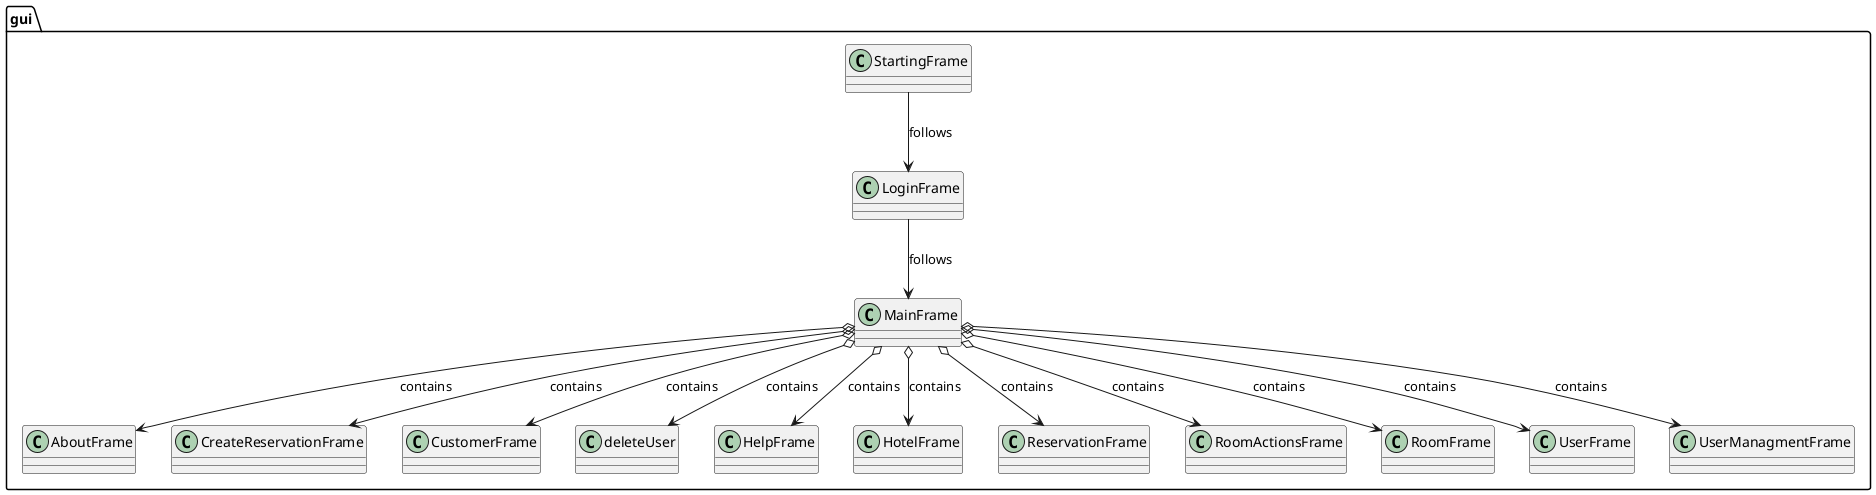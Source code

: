 @startuml gui

package gui {
    class AboutFrame
    class CreateReservationFrame
    class CustomerFrame
    class deleteUser
    class HelpFrame
    class HotelFrame
    class LoginFrame
    class MainFrame
    class ReservationFrame
    class RoomActionsFrame
    class RoomFrame
    class StartingFrame
    class UserFrame
    class UserManagmentFrame
}

StartingFrame --> LoginFrame : follows
LoginFrame --> MainFrame : follows

MainFrame o--> AboutFrame : contains
MainFrame o--> CreateReservationFrame : contains
MainFrame o--> CustomerFrame : contains
MainFrame o--> deleteUser : contains
MainFrame o--> HelpFrame : contains
MainFrame o--> HotelFrame : contains
MainFrame o--> ReservationFrame : contains
MainFrame o--> RoomActionsFrame : contains
MainFrame o--> RoomFrame : contains
MainFrame o--> UserFrame : contains
MainFrame o--> UserManagmentFrame : contains

@enduml
